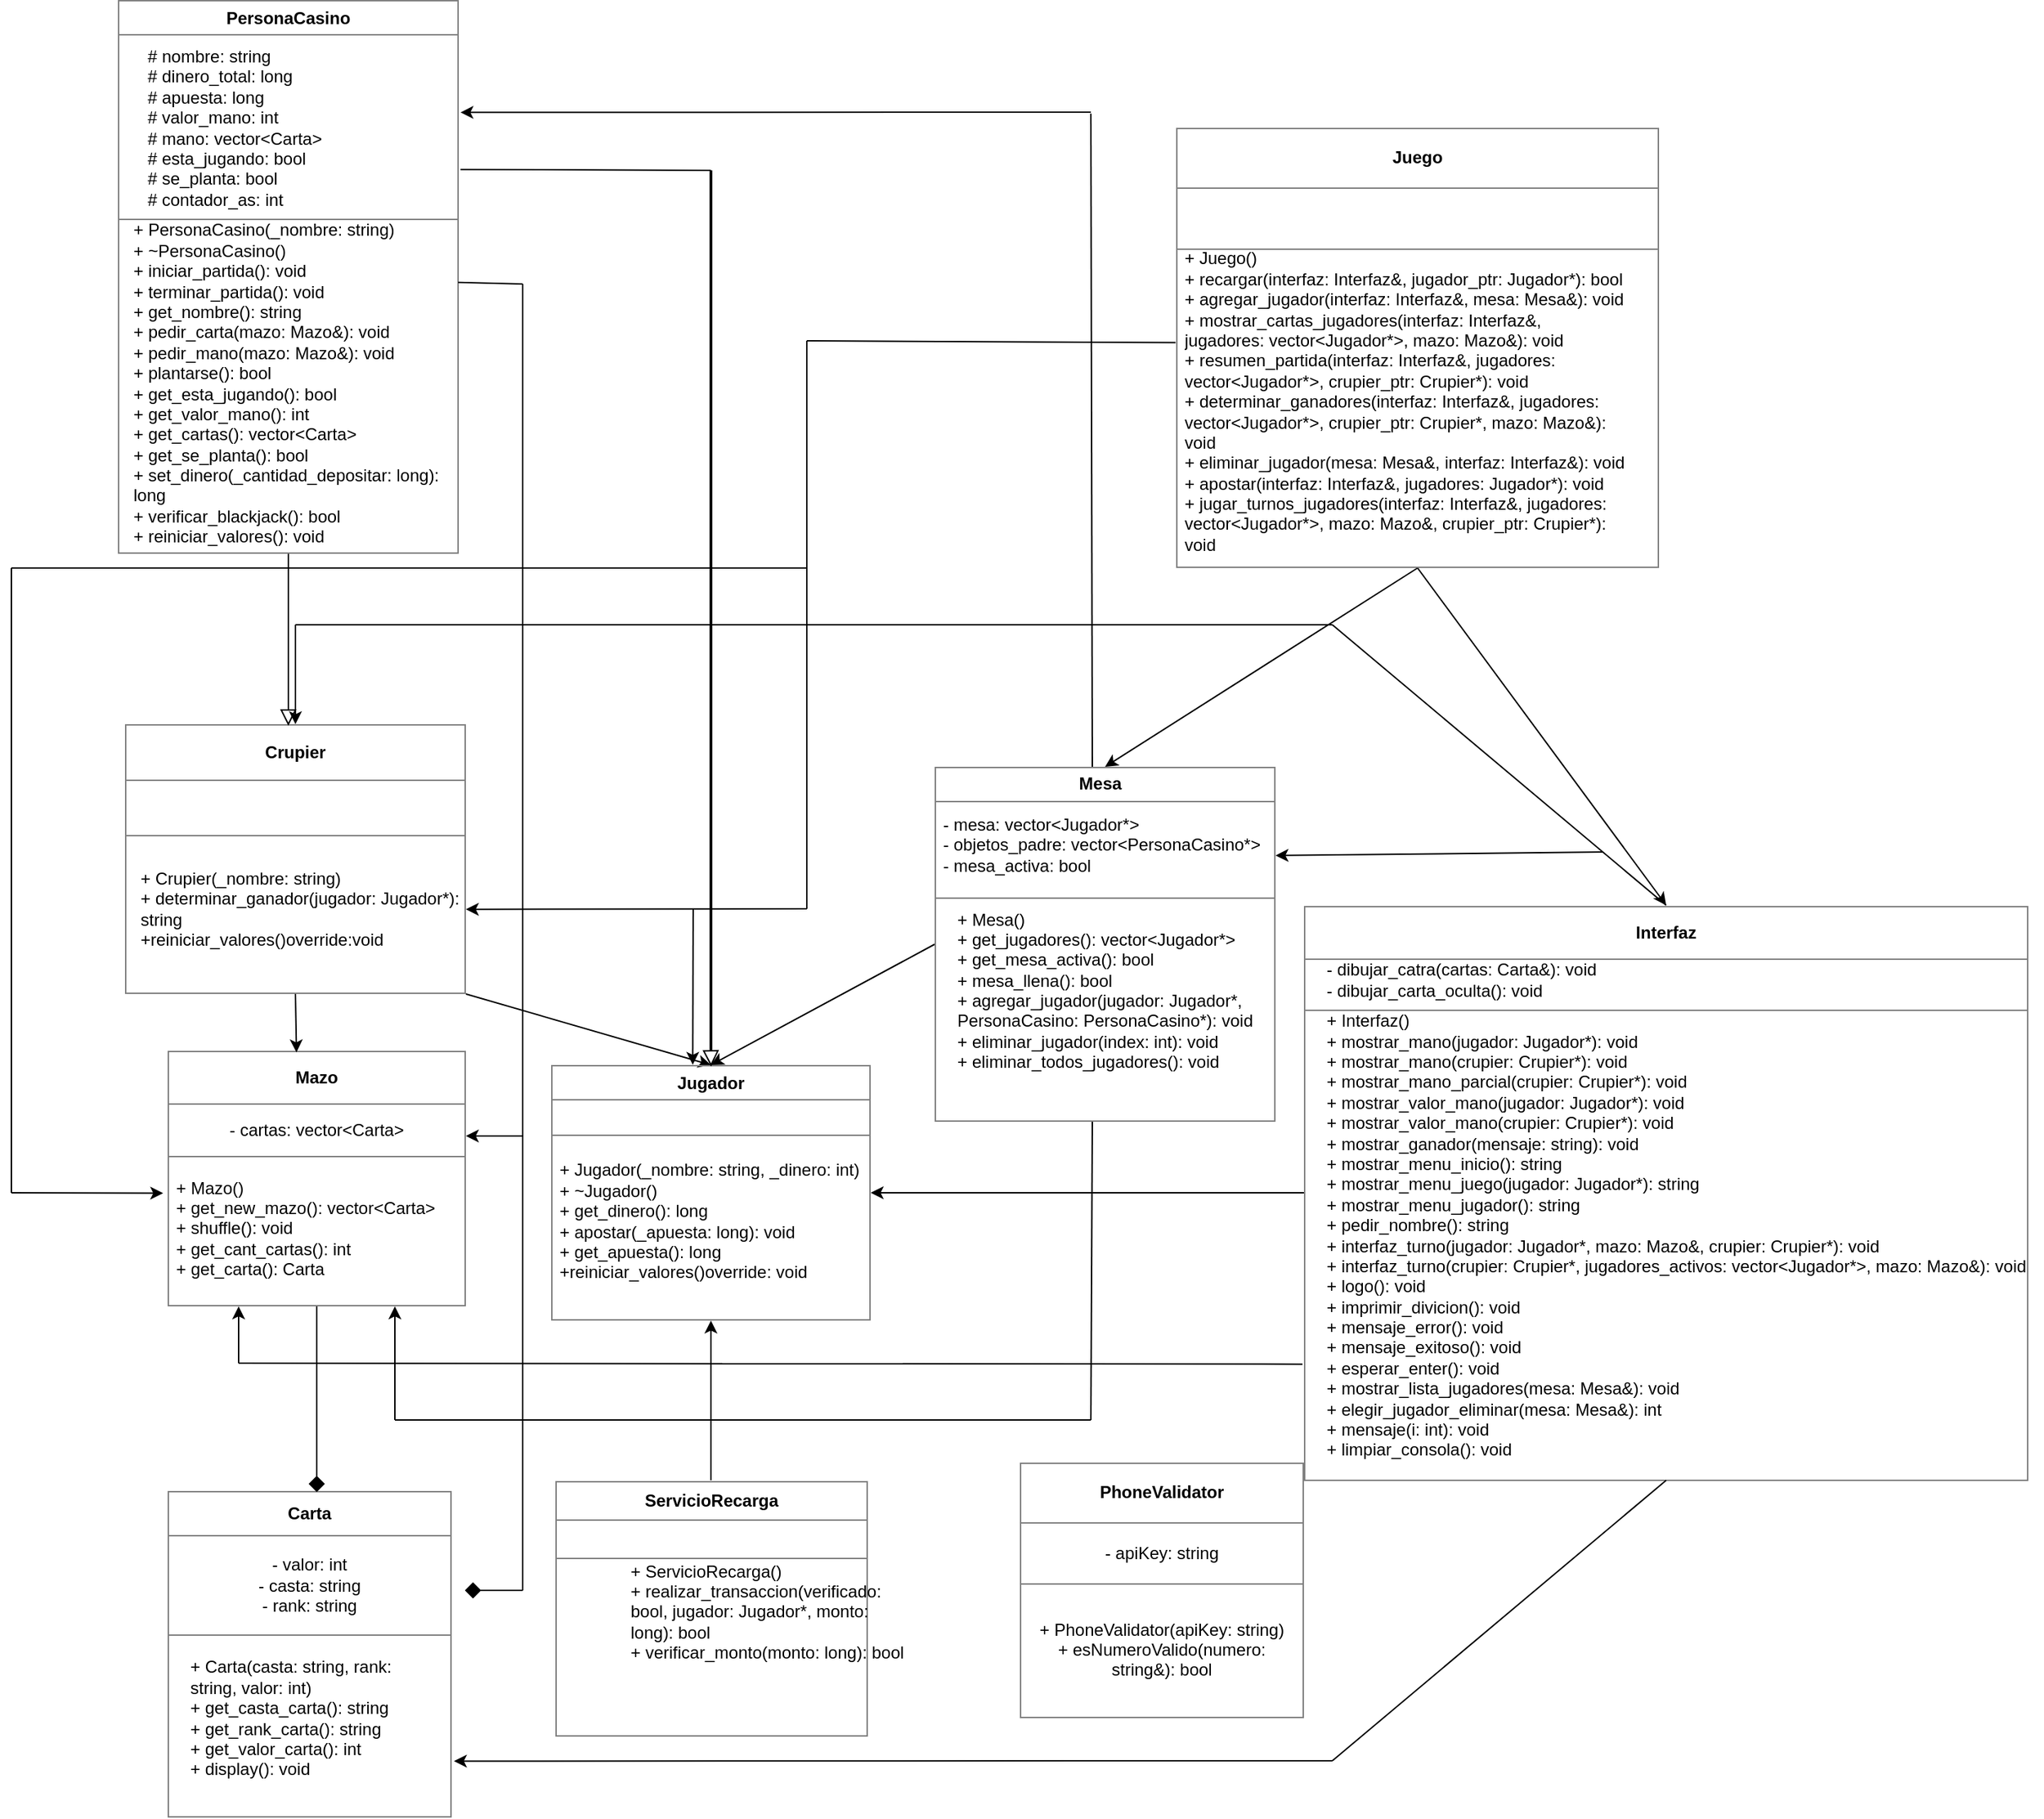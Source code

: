 <mxfile>
    <diagram id="LjLzyObblzONbOgzryKc" name="Page-1">
        <mxGraphModel dx="1521" dy="1514" grid="1" gridSize="10" guides="1" tooltips="1" connect="1" arrows="1" fold="1" page="1" pageScale="1" pageWidth="850" pageHeight="1100" math="0" shadow="0">
            <root>
                <mxCell id="0"/>
                <mxCell id="1" parent="0"/>
                <mxCell id="11" style="edgeStyle=none;html=1;exitX=1;exitY=1;exitDx=0;exitDy=0;entryX=0.5;entryY=0;entryDx=0;entryDy=0;" parent="1" source="2" target="9" edge="1">
                    <mxGeometry relative="1" as="geometry"/>
                </mxCell>
                <mxCell id="2" value="&lt;table border=&quot;1&quot; width=&quot;100%&quot; height=&quot;100%&quot; cellpadding=&quot;4&quot; style=&quot;width:100%;height:100%;border-collapse:collapse;&quot;&gt;&lt;tbody&gt;&lt;tr&gt;&lt;th align=&quot;center&quot;&gt;Crupier&lt;/th&gt;&lt;/tr&gt;&lt;tr&gt;&lt;td align=&quot;center&quot;&gt;&lt;br&gt;&lt;/td&gt;&lt;/tr&gt;&lt;tr&gt;&lt;td align=&quot;center&quot;&gt;&lt;br&gt;&lt;br&gt;&lt;br&gt;&lt;br&gt;&lt;/td&gt;&lt;/tr&gt;&lt;/tbody&gt;&lt;/table&gt;" style="text;html=1;whiteSpace=wrap;strokeColor=none;fillColor=none;overflow=fill;" parent="1" vertex="1">
                    <mxGeometry y="310" width="240" height="190" as="geometry"/>
                </mxCell>
                <mxCell id="3" value="&lt;table border=&quot;1&quot; width=&quot;100%&quot; height=&quot;100%&quot; cellpadding=&quot;4&quot; style=&quot;width:100%;height:100%;border-collapse:collapse;&quot;&gt;&lt;tbody&gt;&lt;tr&gt;&lt;th align=&quot;center&quot;&gt;PersonaCasino&lt;/th&gt;&lt;/tr&gt;&lt;tr&gt;&lt;td align=&quot;center&quot;&gt;&lt;br&gt;&lt;br&gt;&lt;br&gt;&lt;br&gt;&lt;br&gt;&lt;br&gt;&lt;br&gt;&lt;br&gt;&lt;/td&gt;&lt;/tr&gt;&lt;tr&gt;&lt;td align=&quot;center&quot;&gt;&lt;br&gt;&lt;br&gt;&lt;br&gt;&lt;br&gt;&lt;br&gt;&lt;br&gt;&lt;br&gt;&lt;br&gt;&lt;br&gt;&lt;br&gt;&lt;br&gt;&lt;br&gt;&lt;br&gt;&lt;br&gt;&lt;br&gt;&lt;/td&gt;&lt;/tr&gt;&lt;/tbody&gt;&lt;/table&gt;" style="text;html=1;whiteSpace=wrap;strokeColor=none;fillColor=none;overflow=fill;" parent="1" vertex="1">
                    <mxGeometry x="-5" y="-200" width="240" height="390" as="geometry"/>
                </mxCell>
                <mxCell id="4" value="" style="triangle;whiteSpace=wrap;html=1;rotation=90;" parent="1" vertex="1">
                    <mxGeometry x="110" y="300" width="10" height="10" as="geometry"/>
                </mxCell>
                <mxCell id="6" value="" style="endArrow=none;html=1;exitX=0;exitY=0.5;exitDx=0;exitDy=0;entryX=0.5;entryY=1;entryDx=0;entryDy=0;" parent="1" source="4" target="3" edge="1">
                    <mxGeometry width="50" height="50" relative="1" as="geometry">
                        <mxPoint x="380" y="390" as="sourcePoint"/>
                        <mxPoint x="430" y="340" as="targetPoint"/>
                    </mxGeometry>
                </mxCell>
                <mxCell id="7" value="&lt;table border=&quot;1&quot; width=&quot;100%&quot; height=&quot;100%&quot; cellpadding=&quot;4&quot; style=&quot;width:100%;height:100%;border-collapse:collapse;&quot;&gt;&lt;tbody&gt;&lt;tr&gt;&lt;th align=&quot;center&quot;&gt;Mazo&lt;/th&gt;&lt;/tr&gt;&lt;tr&gt;&lt;td align=&quot;center&quot;&gt;- cartas: vector&amp;lt;Carta&amp;gt;&lt;/td&gt;&lt;/tr&gt;&lt;tr&gt;&lt;td align=&quot;center&quot;&gt;&lt;br&gt;&lt;br&gt;&lt;br&gt;&lt;br&gt;&lt;/td&gt;&lt;/tr&gt;&lt;/tbody&gt;&lt;/table&gt;" style="text;html=1;whiteSpace=wrap;strokeColor=none;fillColor=none;overflow=fill;" parent="1" vertex="1">
                    <mxGeometry x="30" y="540" width="210" height="180" as="geometry"/>
                </mxCell>
                <mxCell id="8" style="edgeStyle=none;html=1;exitX=0.5;exitY=1;exitDx=0;exitDy=0;entryX=0.432;entryY=0.006;entryDx=0;entryDy=0;entryPerimeter=0;" parent="1" source="2" target="7" edge="1">
                    <mxGeometry relative="1" as="geometry"/>
                </mxCell>
                <mxCell id="9" value="&lt;table border=&quot;1&quot; width=&quot;100%&quot; height=&quot;100%&quot; cellpadding=&quot;4&quot; style=&quot;width:100%;height:100%;border-collapse:collapse;&quot;&gt;&lt;tbody&gt;&lt;tr&gt;&lt;th align=&quot;center&quot;&gt;Jugador&lt;/th&gt;&lt;/tr&gt;&lt;tr&gt;&lt;td align=&quot;center&quot;&gt;&lt;br&gt;&lt;/td&gt;&lt;/tr&gt;&lt;tr&gt;&lt;td align=&quot;center&quot;&gt;&lt;br&gt;&lt;br&gt;&lt;br&gt;&lt;br&gt;&lt;br&gt;&lt;br&gt;&lt;br&gt;&lt;br&gt;&lt;/td&gt;&lt;/tr&gt;&lt;/tbody&gt;&lt;/table&gt;" style="text;html=1;whiteSpace=wrap;strokeColor=none;fillColor=none;overflow=fill;" parent="1" vertex="1">
                    <mxGeometry x="300" y="550" width="225" height="180" as="geometry"/>
                </mxCell>
                <mxCell id="12" value="" style="triangle;whiteSpace=wrap;html=1;rotation=89;" parent="1" vertex="1">
                    <mxGeometry x="407.5" y="540" width="10" height="10" as="geometry"/>
                </mxCell>
                <mxCell id="13" value="" style="line;strokeWidth=2;direction=south;html=1;" parent="1" vertex="1">
                    <mxGeometry x="407.5" y="-80" width="10" height="620" as="geometry"/>
                </mxCell>
                <mxCell id="14" value="&lt;table border=&quot;1&quot; width=&quot;100%&quot; height=&quot;100%&quot; cellpadding=&quot;4&quot; style=&quot;width:100%;height:100%;border-collapse:collapse;&quot;&gt;&lt;tbody&gt;&lt;tr&gt;&lt;th align=&quot;center&quot;&gt;Carta&lt;/th&gt;&lt;/tr&gt;&lt;tr&gt;&lt;td align=&quot;center&quot;&gt;- valor: int&lt;br&gt;- casta: string&lt;br&gt;- rank: string&lt;/td&gt;&lt;/tr&gt;&lt;tr&gt;&lt;td align=&quot;center&quot;&gt;&lt;br&gt;&lt;br&gt;&lt;br&gt;&lt;br&gt;&lt;br&gt;&lt;br&gt;&lt;/td&gt;&lt;/tr&gt;&lt;/tbody&gt;&lt;/table&gt;" style="text;html=1;whiteSpace=wrap;strokeColor=none;fillColor=none;overflow=fill;" parent="1" vertex="1">
                    <mxGeometry x="30" y="850" width="200" height="230" as="geometry"/>
                </mxCell>
                <mxCell id="15" value="" style="rhombus;whiteSpace=wrap;html=1;fillColor=#000000;strokeColor=light-dark(#000000, #ffc5c5);fontColor=#ffffff;" parent="1" vertex="1">
                    <mxGeometry x="130" y="840" width="10" height="10" as="geometry"/>
                </mxCell>
                <mxCell id="16" value="" style="endArrow=none;html=1;entryX=0.5;entryY=1;entryDx=0;entryDy=0;exitX=0.5;exitY=0;exitDx=0;exitDy=0;" parent="1" source="15" target="7" edge="1">
                    <mxGeometry width="50" height="50" relative="1" as="geometry">
                        <mxPoint x="135" y="830" as="sourcePoint"/>
                        <mxPoint x="180" y="740" as="targetPoint"/>
                    </mxGeometry>
                </mxCell>
                <mxCell id="21" style="edgeStyle=none;html=1;exitX=0;exitY=0.5;exitDx=0;exitDy=0;entryX=0.5;entryY=0;entryDx=0;entryDy=0;" parent="1" source="17" target="9" edge="1">
                    <mxGeometry relative="1" as="geometry"/>
                </mxCell>
                <mxCell id="17" value="&lt;table border=&quot;1&quot; width=&quot;100%&quot; height=&quot;100%&quot; cellpadding=&quot;4&quot; style=&quot;width:100%;height:100%;border-collapse:collapse;&quot;&gt;&lt;tbody&gt;&lt;tr&gt;&lt;th align=&quot;center&quot;&gt;Mesa&amp;nbsp;&amp;nbsp;&lt;/th&gt;&lt;/tr&gt;&lt;tr&gt;&lt;td align=&quot;center&quot;&gt;&lt;br&gt;&lt;br&gt;&lt;br&gt;&lt;br&gt;&lt;/td&gt;&lt;/tr&gt;&lt;tr&gt;&lt;td align=&quot;center&quot;&gt;&lt;br&gt;&lt;br&gt;&lt;br&gt;&lt;br&gt;&lt;br&gt;&lt;br&gt;&lt;br&gt;&lt;br&gt;&lt;br&gt;&lt;br&gt;&lt;/td&gt;&lt;/tr&gt;&lt;/tbody&gt;&lt;/table&gt;" style="text;html=1;whiteSpace=wrap;strokeColor=none;fillColor=none;overflow=fill;" parent="1" vertex="1">
                    <mxGeometry x="570" y="340" width="240" height="250" as="geometry"/>
                </mxCell>
                <mxCell id="23" value="" style="endArrow=none;html=1;" parent="1" edge="1">
                    <mxGeometry width="50" height="50" relative="1" as="geometry">
                        <mxPoint x="680" y="800" as="sourcePoint"/>
                        <mxPoint x="681" y="590" as="targetPoint"/>
                    </mxGeometry>
                </mxCell>
                <mxCell id="25" value="" style="endArrow=none;html=1;" parent="1" edge="1">
                    <mxGeometry width="50" height="50" relative="1" as="geometry">
                        <mxPoint x="190" y="800" as="sourcePoint"/>
                        <mxPoint x="680" y="800" as="targetPoint"/>
                    </mxGeometry>
                </mxCell>
                <mxCell id="26" value="" style="endArrow=classic;html=1;entryX=0.75;entryY=1;entryDx=0;entryDy=0;" parent="1" edge="1">
                    <mxGeometry width="50" height="50" relative="1" as="geometry">
                        <mxPoint x="190" y="800" as="sourcePoint"/>
                        <mxPoint x="190" y="720.0" as="targetPoint"/>
                    </mxGeometry>
                </mxCell>
                <mxCell id="27" value="" style="rhombus;whiteSpace=wrap;html=1;fillColor=#000000;strokeColor=light-dark(#000000, #ffc5c5);fontColor=#ffffff;" parent="1" vertex="1">
                    <mxGeometry x="240" y="915" width="10" height="10" as="geometry"/>
                </mxCell>
                <mxCell id="28" value="" style="endArrow=none;html=1;" parent="1" edge="1">
                    <mxGeometry width="50" height="50" relative="1" as="geometry">
                        <mxPoint x="280" y="920" as="sourcePoint"/>
                        <mxPoint x="280" as="targetPoint"/>
                    </mxGeometry>
                </mxCell>
                <mxCell id="29" value="" style="endArrow=none;html=1;exitX=1;exitY=0.5;exitDx=0;exitDy=0;" parent="1" source="27" edge="1">
                    <mxGeometry width="50" height="50" relative="1" as="geometry">
                        <mxPoint x="260" y="870" as="sourcePoint"/>
                        <mxPoint x="280" y="920" as="targetPoint"/>
                    </mxGeometry>
                </mxCell>
                <mxCell id="31" value="" style="endArrow=classic;html=1;entryX=1;entryY=0.333;entryDx=0;entryDy=0;entryPerimeter=0;" parent="1" target="7" edge="1">
                    <mxGeometry width="50" height="50" relative="1" as="geometry">
                        <mxPoint x="280" y="600" as="sourcePoint"/>
                        <mxPoint x="270" y="580" as="targetPoint"/>
                    </mxGeometry>
                </mxCell>
                <mxCell id="41" style="edgeStyle=none;html=1;exitX=0.5;exitY=0;exitDx=0;exitDy=0;entryX=0.5;entryY=1;entryDx=0;entryDy=0;" parent="1" source="32" target="9" edge="1">
                    <mxGeometry relative="1" as="geometry"/>
                </mxCell>
                <mxCell id="32" value="&lt;table border=&quot;1&quot; width=&quot;100%&quot; height=&quot;100%&quot; cellpadding=&quot;4&quot; style=&quot;width:100%;height:100%;border-collapse:collapse;&quot;&gt;&lt;tbody&gt;&lt;tr&gt;&lt;th align=&quot;center&quot;&gt;ServicioRecarga&lt;/th&gt;&lt;/tr&gt;&lt;tr&gt;&lt;td align=&quot;center&quot;&gt;&lt;br&gt;&lt;/td&gt;&lt;/tr&gt;&lt;tr&gt;&lt;td align=&quot;center&quot;&gt;&lt;br&gt;&lt;br&gt;&lt;br&gt;&lt;br&gt;&lt;br&gt;&lt;br&gt;&lt;br&gt;&lt;/td&gt;&lt;/tr&gt;&lt;/tbody&gt;&lt;/table&gt;" style="text;html=1;whiteSpace=wrap;strokeColor=none;fillColor=none;overflow=fill;" parent="1" vertex="1">
                    <mxGeometry x="302.5" y="842.5" width="220" height="180" as="geometry"/>
                </mxCell>
                <mxCell id="33" value="&lt;table border=&quot;1&quot; width=&quot;100%&quot; height=&quot;100%&quot; cellpadding=&quot;4&quot; style=&quot;width:100%;height:100%;border-collapse:collapse;&quot;&gt;&lt;tbody&gt;&lt;tr&gt;&lt;th align=&quot;center&quot;&gt;PhoneValidator&lt;/th&gt;&lt;/tr&gt;&lt;tr&gt;&lt;td align=&quot;center&quot;&gt;- apiKey: string&lt;/td&gt;&lt;/tr&gt;&lt;tr&gt;&lt;td align=&quot;center&quot;&gt;+ PhoneValidator(apiKey: string)&lt;br&gt;+ esNumeroValido(numero: string&amp;amp;): bool&lt;/td&gt;&lt;/tr&gt;&lt;/tbody&gt;&lt;/table&gt;" style="text;html=1;whiteSpace=wrap;strokeColor=none;fillColor=none;overflow=fill;" parent="1" vertex="1">
                    <mxGeometry x="630" y="830" width="200" height="180" as="geometry"/>
                </mxCell>
                <mxCell id="45" value="&lt;div&gt;&lt;font color=&quot;#000000&quot;&gt;+ Carta(casta: string, rank: string, valor: int)&lt;/font&gt;&lt;/div&gt;&lt;div&gt;&lt;font color=&quot;#000000&quot;&gt;+ get_casta_carta(): string&lt;/font&gt;&lt;/div&gt;&lt;div&gt;&lt;font color=&quot;#000000&quot;&gt;+ get_rank_carta(): string&lt;/font&gt;&lt;/div&gt;&lt;div&gt;&lt;font color=&quot;#000000&quot;&gt;+ get_valor_carta(): int&lt;/font&gt;&lt;/div&gt;&lt;div&gt;&lt;font color=&quot;#000000&quot;&gt;+ display(): void&lt;/font&gt;&lt;/div&gt;" style="text;strokeColor=none;fillColor=none;align=left;verticalAlign=middle;spacingLeft=4;spacingRight=4;overflow=hidden;points=[[0,0.5],[1,0.5]];portConstraint=eastwest;rotatable=0;whiteSpace=wrap;html=1;" parent="1" vertex="1">
                    <mxGeometry x="40" y="950" width="180" height="120" as="geometry"/>
                </mxCell>
                <mxCell id="46" value="&lt;div&gt;&lt;font color=&quot;#000000&quot;&gt;+ Crupier(_nombre: string)&lt;/font&gt;&lt;/div&gt;&lt;div&gt;&lt;span style=&quot;background-color: transparent;&quot;&gt;+ determinar_ganador(jugador: Jugador*): string&lt;/span&gt;&lt;/div&gt;&lt;div&gt;+reiniciar_valores()override:void&lt;/div&gt;" style="text;strokeColor=none;fillColor=none;align=left;verticalAlign=middle;spacingLeft=4;spacingRight=4;overflow=hidden;points=[[0,0.5],[1,0.5]];portConstraint=eastwest;rotatable=0;whiteSpace=wrap;html=1;" parent="1" vertex="1">
                    <mxGeometry x="5" y="390" width="260" height="100" as="geometry"/>
                </mxCell>
                <mxCell id="53" style="edgeStyle=none;html=1;exitX=0;exitY=0.5;exitDx=0;exitDy=0;entryX=1;entryY=0.5;entryDx=0;entryDy=0;" parent="1" source="47" target="9" edge="1">
                    <mxGeometry relative="1" as="geometry"/>
                </mxCell>
                <mxCell id="47" value="&lt;table border=&quot;1&quot; width=&quot;100%&quot; height=&quot;100%&quot; cellpadding=&quot;4&quot; style=&quot;width:100%;height:100%;border-collapse:collapse;&quot;&gt;&lt;tbody&gt;&lt;tr&gt;&lt;th align=&quot;center&quot;&gt;Interfaz&lt;/th&gt;&lt;/tr&gt;&lt;tr&gt;&lt;td align=&quot;center&quot;&gt;&lt;br&gt;&lt;/td&gt;&lt;/tr&gt;&lt;tr&gt;&lt;td align=&quot;center&quot;&gt;&lt;br&gt;&lt;br&gt;&lt;br&gt;&lt;br&gt;&lt;br&gt;&lt;br&gt;&lt;br&gt;&lt;br&gt;&lt;br&gt;&lt;br&gt;&lt;br&gt;&lt;br&gt;&lt;br&gt;&lt;br&gt;&lt;/td&gt;&lt;/tr&gt;&lt;/tbody&gt;&lt;/table&gt;" style="text;html=1;whiteSpace=wrap;strokeColor=none;fillColor=none;overflow=fill;" parent="1" vertex="1">
                    <mxGeometry x="830" y="437.5" width="510" height="405" as="geometry"/>
                </mxCell>
                <mxCell id="48" value="" style="endArrow=none;html=1;entryX=0.5;entryY=1;entryDx=0;entryDy=0;" parent="1" target="47" edge="1">
                    <mxGeometry width="50" height="50" relative="1" as="geometry">
                        <mxPoint x="850" y="1040" as="sourcePoint"/>
                        <mxPoint x="1050" y="760" as="targetPoint"/>
                    </mxGeometry>
                </mxCell>
                <mxCell id="49" value="" style="endArrow=classic;html=1;entryX=1.008;entryY=0.827;entryDx=0;entryDy=0;entryPerimeter=0;" parent="1" target="14" edge="1">
                    <mxGeometry width="50" height="50" relative="1" as="geometry">
                        <mxPoint x="850" y="1040" as="sourcePoint"/>
                        <mxPoint x="260" y="1040" as="targetPoint"/>
                    </mxGeometry>
                </mxCell>
                <mxCell id="50" value="" style="endArrow=none;html=1;entryX=0.5;entryY=0;entryDx=0;entryDy=0;" parent="1" target="47" edge="1">
                    <mxGeometry width="50" height="50" relative="1" as="geometry">
                        <mxPoint x="850" y="240" as="sourcePoint"/>
                        <mxPoint x="530" y="510" as="targetPoint"/>
                    </mxGeometry>
                </mxCell>
                <mxCell id="51" value="" style="endArrow=none;html=1;" parent="1" edge="1">
                    <mxGeometry width="50" height="50" relative="1" as="geometry">
                        <mxPoint x="120" y="240" as="sourcePoint"/>
                        <mxPoint x="850" y="240" as="targetPoint"/>
                    </mxGeometry>
                </mxCell>
                <mxCell id="52" value="" style="endArrow=classic;html=1;entryX=0.5;entryY=0;entryDx=0;entryDy=0;" parent="1" target="2" edge="1">
                    <mxGeometry width="50" height="50" relative="1" as="geometry">
                        <mxPoint x="120" y="240" as="sourcePoint"/>
                        <mxPoint x="530" y="510" as="targetPoint"/>
                    </mxGeometry>
                </mxCell>
                <mxCell id="54" value="" style="endArrow=none;html=1;entryX=-0.002;entryY=0.798;entryDx=0;entryDy=0;entryPerimeter=0;" parent="1" target="47" edge="1">
                    <mxGeometry width="50" height="50" relative="1" as="geometry">
                        <mxPoint x="80" y="760" as="sourcePoint"/>
                        <mxPoint x="820" y="760" as="targetPoint"/>
                    </mxGeometry>
                </mxCell>
                <mxCell id="55" value="" style="endArrow=classic;html=1;" parent="1" edge="1">
                    <mxGeometry width="50" height="50" relative="1" as="geometry">
                        <mxPoint x="80" y="760" as="sourcePoint"/>
                        <mxPoint x="80" y="720" as="targetPoint"/>
                    </mxGeometry>
                </mxCell>
                <mxCell id="56" value="" style="endArrow=classic;html=1;entryX=1;entryY=0.25;entryDx=0;entryDy=0;" parent="1" target="17" edge="1">
                    <mxGeometry width="50" height="50" relative="1" as="geometry">
                        <mxPoint x="1040" y="400" as="sourcePoint"/>
                        <mxPoint x="850" y="400" as="targetPoint"/>
                        <Array as="points"/>
                    </mxGeometry>
                </mxCell>
                <mxCell id="57" value="&lt;div&gt;&lt;font color=&quot;#000000&quot;&gt;- dibujar_catra(cartas: Carta&amp;amp;): void&lt;/font&gt;&lt;/div&gt;&lt;div&gt;&lt;font color=&quot;#000000&quot;&gt;- dibujar_carta_oculta(): void&lt;/font&gt;&lt;/div&gt;" style="text;strokeColor=none;fillColor=none;align=left;verticalAlign=middle;spacingLeft=4;spacingRight=4;overflow=hidden;points=[[0,0.5],[1,0.5]];portConstraint=eastwest;rotatable=0;whiteSpace=wrap;html=1;" parent="1" vertex="1">
                    <mxGeometry x="840" y="460" width="210" height="60" as="geometry"/>
                </mxCell>
                <mxCell id="59" value="&lt;div&gt;&lt;font color=&quot;#000000&quot;&gt;+ Interfaz()&lt;/font&gt;&lt;/div&gt;&lt;div&gt;&lt;font color=&quot;#000000&quot;&gt;+ mostrar_mano(jugador: Jugador*): void&lt;/font&gt;&lt;/div&gt;&lt;div&gt;&lt;font color=&quot;#000000&quot;&gt;+ mostrar_mano(crupier: Crupier*): void&lt;/font&gt;&lt;/div&gt;&lt;div&gt;&lt;font color=&quot;#000000&quot;&gt;+ mostrar_mano_parcial(crupier: Crupier*): void&lt;/font&gt;&lt;/div&gt;&lt;div&gt;&lt;font color=&quot;#000000&quot;&gt;+ mostrar_valor_mano(jugador: Jugador*): void&lt;/font&gt;&lt;/div&gt;&lt;div&gt;&lt;font color=&quot;#000000&quot;&gt;+ mostrar_valor_mano(crupier: Crupier*): void&lt;/font&gt;&lt;/div&gt;&lt;div&gt;&lt;font color=&quot;#000000&quot;&gt;+ mostrar_ganador(mensaje: string): void&lt;/font&gt;&lt;/div&gt;&lt;div&gt;&lt;font color=&quot;#000000&quot;&gt;+ mostrar_menu_inicio(): string&lt;/font&gt;&lt;/div&gt;&lt;div&gt;&lt;font color=&quot;#000000&quot;&gt;+ mostrar_menu_juego(jugador: Jugador*): string&lt;/font&gt;&lt;/div&gt;&lt;div&gt;&lt;font color=&quot;#000000&quot;&gt;+ mostrar_menu_jugador(): string&lt;/font&gt;&lt;/div&gt;&lt;div&gt;&lt;font color=&quot;#000000&quot;&gt;+ pedir_nombre(): string&lt;/font&gt;&lt;/div&gt;&lt;div&gt;&lt;font color=&quot;#000000&quot;&gt;+ interfaz_turno(jugador: Jugador*, mazo: Mazo&amp;amp;, crupier: Crupier*): void&lt;/font&gt;&lt;/div&gt;&lt;div&gt;&lt;font color=&quot;#000000&quot;&gt;+ interfaz_turno(crupier: Crupier*, jugadores_activos: vector&amp;lt;Jugador*&amp;gt;, mazo: Mazo&amp;amp;): void&lt;/font&gt;&lt;/div&gt;&lt;div&gt;&lt;font color=&quot;#000000&quot;&gt;+ logo(): void&lt;/font&gt;&lt;/div&gt;&lt;div&gt;&lt;font color=&quot;#000000&quot;&gt;+ imprimir_divicion(): void&lt;/font&gt;&lt;/div&gt;&lt;div&gt;&lt;font color=&quot;#000000&quot;&gt;+ mensaje_error(): void&lt;/font&gt;&lt;/div&gt;&lt;div&gt;&lt;font color=&quot;#000000&quot;&gt;+ mensaje_exitoso(): void&lt;/font&gt;&lt;/div&gt;&lt;div&gt;&lt;font color=&quot;#000000&quot;&gt;+ esperar_enter(): void&lt;/font&gt;&lt;/div&gt;&lt;div&gt;&lt;font color=&quot;#000000&quot;&gt;+ mostrar_lista_jugadores(mesa: Mesa&amp;amp;): void&lt;/font&gt;&lt;/div&gt;&lt;div&gt;&lt;font color=&quot;#000000&quot;&gt;+ elegir_jugador_eliminar(mesa: Mesa&amp;amp;): int&lt;/font&gt;&lt;/div&gt;&lt;div&gt;&lt;font color=&quot;#000000&quot;&gt;+ mensaje(i: int): void&lt;/font&gt;&lt;/div&gt;&lt;div&gt;&lt;font color=&quot;#000000&quot;&gt;+ limpiar_consola(): void&lt;/font&gt;&lt;/div&gt;" style="text;strokeColor=none;fillColor=none;align=left;verticalAlign=middle;spacingLeft=4;spacingRight=4;overflow=hidden;points=[[0,0.5],[1,0.5]];portConstraint=eastwest;rotatable=0;whiteSpace=wrap;html=1;" parent="1" vertex="1">
                    <mxGeometry x="840" y="450" width="510" height="440" as="geometry"/>
                </mxCell>
                <mxCell id="63" value="&lt;div&gt;&lt;font color=&quot;#000000&quot;&gt;+ Jugador(_nombre: string, _dinero: int)&lt;/font&gt;&lt;/div&gt;&lt;div&gt;&lt;font color=&quot;#000000&quot;&gt;+ ~Jugador()&lt;/font&gt;&lt;/div&gt;&lt;div&gt;&lt;font color=&quot;#000000&quot;&gt;+ get_dinero(): long&lt;/font&gt;&lt;/div&gt;&lt;div&gt;&lt;font color=&quot;#000000&quot;&gt;+ apostar(_apuesta: long): void&lt;/font&gt;&lt;/div&gt;&lt;div&gt;&lt;font color=&quot;#000000&quot;&gt;+ get_apuesta(): long&lt;/font&gt;&lt;/div&gt;&lt;div&gt;&lt;font color=&quot;#000000&quot;&gt;+reiniciar_valores()override: void&lt;/font&gt;&lt;/div&gt;" style="text;strokeColor=none;fillColor=none;align=left;verticalAlign=middle;spacingLeft=4;spacingRight=4;overflow=hidden;points=[[0,0.5],[1,0.5]];portConstraint=eastwest;rotatable=0;whiteSpace=wrap;html=1;" parent="1" vertex="1">
                    <mxGeometry x="300" y="590" width="230" height="140" as="geometry"/>
                </mxCell>
                <mxCell id="66" value="&lt;div&gt;&lt;font color=&quot;#000000&quot;&gt;+ Mazo()&lt;/font&gt;&lt;/div&gt;&lt;div&gt;&lt;font color=&quot;#000000&quot;&gt;+ get_new_mazo(): vector&amp;lt;Carta&amp;gt;&lt;/font&gt;&lt;/div&gt;&lt;div&gt;&lt;font color=&quot;#000000&quot;&gt;+ shuffle(): void&lt;/font&gt;&lt;/div&gt;&lt;div&gt;&lt;font color=&quot;#000000&quot;&gt;+ get_cant_cartas(): int&lt;/font&gt;&lt;/div&gt;&lt;div&gt;&lt;font color=&quot;#000000&quot;&gt;+ get_carta(): Carta&lt;/font&gt;&lt;/div&gt;" style="text;strokeColor=none;fillColor=none;align=left;verticalAlign=middle;spacingLeft=4;spacingRight=4;overflow=hidden;points=[[0,0.5],[1,0.5]];portConstraint=eastwest;rotatable=0;whiteSpace=wrap;html=1;" parent="1" vertex="1">
                    <mxGeometry x="30" y="620" width="210" height="90" as="geometry"/>
                </mxCell>
                <mxCell id="69" value="&lt;div&gt;&lt;font color=&quot;#000000&quot;&gt;- mesa: vector&amp;lt;Jugador*&amp;gt;&lt;/font&gt;&lt;/div&gt;&lt;div&gt;&lt;font color=&quot;#000000&quot;&gt;- objetos_padre: vector&amp;lt;PersonaCasino*&amp;gt;&lt;/font&gt;&lt;/div&gt;&lt;div&gt;&lt;font color=&quot;#000000&quot;&gt;- mesa_activa: bool&lt;/font&gt;&lt;/div&gt;" style="text;strokeColor=none;fillColor=none;align=left;verticalAlign=middle;spacingLeft=4;spacingRight=4;overflow=hidden;points=[[0,0.5],[1,0.5]];portConstraint=eastwest;rotatable=0;whiteSpace=wrap;html=1;" parent="1" vertex="1">
                    <mxGeometry x="570" y="370" width="270" height="50" as="geometry"/>
                </mxCell>
                <mxCell id="70" value="&lt;div&gt;&lt;font color=&quot;#000000&quot;&gt;+ Mesa()&lt;/font&gt;&lt;/div&gt;&lt;div&gt;&lt;font color=&quot;#000000&quot;&gt;+ get_jugadores(): vector&amp;lt;Jugador*&amp;gt;&lt;/font&gt;&lt;/div&gt;&lt;div&gt;&lt;font color=&quot;#000000&quot;&gt;+ get_mesa_activa(): bool&lt;/font&gt;&lt;/div&gt;&lt;div&gt;&lt;font color=&quot;#000000&quot;&gt;+ mesa_llena(): bool&lt;/font&gt;&lt;/div&gt;&lt;div&gt;&lt;font color=&quot;#000000&quot;&gt;+ agregar_jugador(jugador: Jugador*, PersonaCasino: PersonaCasino*): void&lt;/font&gt;&lt;/div&gt;&lt;div&gt;&lt;font color=&quot;#000000&quot;&gt;+ eliminar_jugador(index: int): void&lt;/font&gt;&lt;/div&gt;&lt;div&gt;&lt;font color=&quot;#000000&quot;&gt;+ eliminar_todos_jugadores(): void&lt;/font&gt;&lt;/div&gt;&lt;div&gt;&lt;br&gt;&lt;/div&gt;" style="text;strokeColor=none;fillColor=none;align=left;verticalAlign=middle;spacingLeft=4;spacingRight=4;overflow=hidden;points=[[0,0.5],[1,0.5]];portConstraint=eastwest;rotatable=0;whiteSpace=wrap;html=1;" parent="1" vertex="1">
                    <mxGeometry x="580" y="437.5" width="250" height="130" as="geometry"/>
                </mxCell>
                <mxCell id="74" value="&lt;div&gt;&lt;font color=&quot;#000000&quot;&gt;# nombre: string&lt;/font&gt;&lt;/div&gt;&lt;div&gt;&lt;font color=&quot;#000000&quot;&gt;# dinero_total: long&lt;/font&gt;&lt;/div&gt;&lt;div&gt;&lt;font color=&quot;#000000&quot;&gt;# apuesta: long&lt;/font&gt;&lt;/div&gt;&lt;div&gt;&lt;font color=&quot;#000000&quot;&gt;# valor_mano: int&lt;/font&gt;&lt;/div&gt;&lt;div&gt;&lt;font color=&quot;#000000&quot;&gt;# mano: vector&amp;lt;Carta&amp;gt;&lt;/font&gt;&lt;/div&gt;&lt;div&gt;&lt;font color=&quot;#000000&quot;&gt;# esta_jugando: bool&lt;/font&gt;&lt;/div&gt;&lt;div&gt;&lt;font color=&quot;#000000&quot;&gt;# se_planta: bool&lt;/font&gt;&lt;/div&gt;&lt;div&gt;&lt;font color=&quot;#000000&quot;&gt;# contador_as: int&lt;/font&gt;&lt;/div&gt;" style="text;strokeColor=none;fillColor=none;align=left;verticalAlign=middle;spacingLeft=4;spacingRight=4;overflow=hidden;points=[[0,0.5],[1,0.5]];portConstraint=eastwest;rotatable=0;whiteSpace=wrap;html=1;" parent="1" vertex="1">
                    <mxGeometry x="10" y="-170" width="140" height="120" as="geometry"/>
                </mxCell>
                <mxCell id="75" value="&lt;div&gt;&lt;font color=&quot;#000000&quot;&gt;+ PersonaCasino(_nombre: string)&lt;/font&gt;&lt;/div&gt;&lt;div&gt;&lt;font color=&quot;#000000&quot;&gt;+ ~PersonaCasino()&lt;/font&gt;&lt;/div&gt;&lt;div&gt;&lt;font color=&quot;#000000&quot;&gt;+ iniciar_partida(): void&lt;/font&gt;&lt;/div&gt;&lt;div&gt;&lt;font color=&quot;#000000&quot;&gt;+ terminar_partida(): void&lt;/font&gt;&lt;/div&gt;&lt;div&gt;&lt;font color=&quot;#000000&quot;&gt;+ get_nombre(): string&lt;/font&gt;&lt;/div&gt;&lt;div&gt;&lt;font color=&quot;#000000&quot;&gt;+ pedir_carta(mazo: Mazo&amp;amp;): void&lt;/font&gt;&lt;/div&gt;&lt;div&gt;&lt;font color=&quot;#000000&quot;&gt;+ pedir_mano(mazo: Mazo&amp;amp;): void&lt;/font&gt;&lt;/div&gt;&lt;div&gt;&lt;font color=&quot;#000000&quot;&gt;+ plantarse(): bool&lt;/font&gt;&lt;/div&gt;&lt;div&gt;&lt;font color=&quot;#000000&quot;&gt;+ get_esta_jugando(): bool&lt;/font&gt;&lt;/div&gt;&lt;div&gt;&lt;font color=&quot;#000000&quot;&gt;+ get_valor_mano(): int&lt;/font&gt;&lt;/div&gt;&lt;div&gt;&lt;font color=&quot;#000000&quot;&gt;+ get_cartas(): vector&amp;lt;Carta&amp;gt;&lt;/font&gt;&lt;/div&gt;&lt;div&gt;&lt;font color=&quot;#000000&quot;&gt;+ get_se_planta(): bool&lt;/font&gt;&lt;/div&gt;&lt;div&gt;&lt;font color=&quot;#000000&quot;&gt;+ set_dinero(_cantidad_depositar: long): long&lt;/font&gt;&lt;/div&gt;&lt;div&gt;&lt;font color=&quot;#000000&quot;&gt;+ verificar_blackjack(): bool&lt;/font&gt;&lt;/div&gt;&lt;div&gt;&lt;font color=&quot;#000000&quot;&gt;+ reiniciar_valores(): void&lt;/font&gt;&lt;/div&gt;" style="text;strokeColor=none;fillColor=none;align=left;verticalAlign=middle;spacingLeft=4;spacingRight=4;overflow=hidden;points=[[0,0.5],[1,0.5]];portConstraint=eastwest;rotatable=0;whiteSpace=wrap;html=1;" parent="1" vertex="1">
                    <mxGeometry y="-50" width="240" height="240" as="geometry"/>
                </mxCell>
                <mxCell id="77" value="" style="endArrow=none;html=1;entryX=0;entryY=0.5;entryDx=0;entryDy=0;entryPerimeter=0;exitX=1.005;exitY=0.306;exitDx=0;exitDy=0;exitPerimeter=0;" parent="1" source="3" target="13" edge="1">
                    <mxGeometry width="50" height="50" relative="1" as="geometry">
                        <mxPoint x="460" y="180" as="sourcePoint"/>
                        <mxPoint x="510" y="130" as="targetPoint"/>
                    </mxGeometry>
                </mxCell>
                <mxCell id="79" value="" style="endArrow=none;html=1;" parent="1" edge="1">
                    <mxGeometry width="50" height="50" relative="1" as="geometry">
                        <mxPoint x="680" y="-120" as="sourcePoint"/>
                        <mxPoint x="681" y="340" as="targetPoint"/>
                    </mxGeometry>
                </mxCell>
                <mxCell id="80" value="" style="endArrow=classic;html=1;entryX=1.005;entryY=0.203;entryDx=0;entryDy=0;entryPerimeter=0;" parent="1" target="3" edge="1">
                    <mxGeometry width="50" height="50" relative="1" as="geometry">
                        <mxPoint x="680" y="-121" as="sourcePoint"/>
                        <mxPoint x="510" as="targetPoint"/>
                    </mxGeometry>
                </mxCell>
                <mxCell id="81" value="&lt;div&gt;&lt;font color=&quot;#000000&quot;&gt;+ ServicioRecarga()&lt;/font&gt;&lt;/div&gt;&lt;div&gt;&lt;font color=&quot;#000000&quot;&gt;+ realizar_transaccion(verificado: bool, jugador: Jugador*, monto: long): bool&lt;/font&gt;&lt;/div&gt;&lt;div&gt;&lt;font color=&quot;#000000&quot;&gt;+ verificar_monto(monto: long): bool&lt;/font&gt;&lt;/div&gt;" style="text;strokeColor=none;fillColor=none;align=left;verticalAlign=middle;spacingLeft=4;spacingRight=4;overflow=hidden;points=[[0,0.5],[1,0.5]];portConstraint=eastwest;rotatable=0;whiteSpace=wrap;html=1;" parent="1" vertex="1">
                    <mxGeometry x="350" y="880" width="210" height="110" as="geometry"/>
                </mxCell>
                <mxCell id="82" value="" style="endArrow=none;html=1;exitX=0.998;exitY=0.51;exitDx=0;exitDy=0;exitPerimeter=0;" parent="1" source="3" edge="1">
                    <mxGeometry width="50" height="50" relative="1" as="geometry">
                        <mxPoint x="240" as="sourcePoint"/>
                        <mxPoint x="280" as="targetPoint"/>
                    </mxGeometry>
                </mxCell>
                <mxCell id="85" style="edgeStyle=none;html=1;exitX=0.5;exitY=1;exitDx=0;exitDy=0;entryX=0.5;entryY=0;entryDx=0;entryDy=0;" edge="1" parent="1" source="83" target="17">
                    <mxGeometry relative="1" as="geometry"/>
                </mxCell>
                <mxCell id="86" style="edgeStyle=none;html=1;exitX=0.5;exitY=1;exitDx=0;exitDy=0;entryX=0.5;entryY=0;entryDx=0;entryDy=0;" edge="1" parent="1" source="83" target="47">
                    <mxGeometry relative="1" as="geometry"/>
                </mxCell>
                <mxCell id="83" value="&lt;table border=&quot;1&quot; width=&quot;100%&quot; height=&quot;100%&quot; cellpadding=&quot;4&quot; style=&quot;width:100%;height:100%;border-collapse:collapse;&quot;&gt;&lt;tbody&gt;&lt;tr&gt;&lt;th align=&quot;center&quot;&gt;Juego&lt;/th&gt;&lt;/tr&gt;&lt;tr&gt;&lt;td align=&quot;center&quot;&gt;&lt;br&gt;&lt;/td&gt;&lt;/tr&gt;&lt;tr&gt;&lt;td align=&quot;center&quot;&gt;&lt;br&gt;&lt;br&gt;&lt;br&gt;&lt;br&gt;&lt;br&gt;&lt;br&gt;&lt;br&gt;&lt;br&gt;&lt;/td&gt;&lt;/tr&gt;&lt;/tbody&gt;&lt;/table&gt;" style="text;html=1;whiteSpace=wrap;strokeColor=none;fillColor=none;overflow=fill;" vertex="1" parent="1">
                    <mxGeometry x="740" y="-110" width="340" height="310" as="geometry"/>
                </mxCell>
                <mxCell id="84" value="&lt;div&gt;&lt;span style=&quot;background-color: transparent;&quot;&gt;+ Juego()&lt;/span&gt;&lt;/div&gt;&lt;div&gt;&lt;font color=&quot;#000000&quot;&gt;+ recargar(interfaz: Interfaz&amp;amp;, jugador_ptr: Jugador*): bool&lt;/font&gt;&lt;/div&gt;&lt;div&gt;&lt;font color=&quot;#000000&quot;&gt;+ agregar_jugador(interfaz: Interfaz&amp;amp;, mesa: Mesa&amp;amp;): void&lt;/font&gt;&lt;/div&gt;&lt;div&gt;&lt;font color=&quot;#000000&quot;&gt;+ mostrar_cartas_jugadores(interfaz: Interfaz&amp;amp;, jugadores: vector&amp;lt;Jugador*&amp;gt;, mazo: Mazo&amp;amp;): void&lt;/font&gt;&lt;/div&gt;&lt;div&gt;&lt;font color=&quot;#000000&quot;&gt;+ resumen_partida(interfaz: Interfaz&amp;amp;, jugadores: vector&amp;lt;Jugador*&amp;gt;, crupier_ptr: Crupier*): void&lt;/font&gt;&lt;/div&gt;&lt;div&gt;&lt;font color=&quot;#000000&quot;&gt;+ determinar_ganadores(interfaz: Interfaz&amp;amp;, jugadores: vector&amp;lt;Jugador*&amp;gt;, crupier_ptr: Crupier*, mazo: Mazo&amp;amp;): void&lt;/font&gt;&lt;/div&gt;&lt;div&gt;&lt;font color=&quot;#000000&quot;&gt;+ eliminar_jugador(mesa: Mesa&amp;amp;, interfaz: Interfaz&amp;amp;): void&lt;/font&gt;&lt;/div&gt;&lt;div&gt;&lt;font color=&quot;#000000&quot;&gt;+ apostar(interfaz: Interfaz&amp;amp;, jugadores: Jugador*): void&lt;/font&gt;&lt;/div&gt;&lt;div&gt;&lt;font color=&quot;#000000&quot;&gt;+ jugar_turnos_jugadores(interfaz: Interfaz&amp;amp;, jugadores: vector&amp;lt;Jugador*&amp;gt;, mazo: Mazo&amp;amp;, crupier_ptr: Crupier*): void&lt;/font&gt;&lt;/div&gt;&lt;div&gt;&lt;br&gt;&lt;/div&gt;" style="text;strokeColor=none;fillColor=none;align=left;verticalAlign=middle;spacingLeft=4;spacingRight=4;overflow=hidden;points=[[0,0.5],[1,0.5]];portConstraint=eastwest;rotatable=0;whiteSpace=wrap;html=1;" vertex="1" parent="1">
                    <mxGeometry x="740" y="-30" width="320" height="240" as="geometry"/>
                </mxCell>
                <mxCell id="88" value="" style="endArrow=none;html=1;entryX=-0.001;entryY=0.488;entryDx=0;entryDy=0;entryPerimeter=0;" edge="1" parent="1" target="83">
                    <mxGeometry width="50" height="50" relative="1" as="geometry">
                        <mxPoint x="480" y="40" as="sourcePoint"/>
                        <mxPoint x="530" y="200" as="targetPoint"/>
                    </mxGeometry>
                </mxCell>
                <mxCell id="89" value="" style="endArrow=none;html=1;" edge="1" parent="1">
                    <mxGeometry width="50" height="50" relative="1" as="geometry">
                        <mxPoint x="480" y="440" as="sourcePoint"/>
                        <mxPoint x="480" y="40" as="targetPoint"/>
                    </mxGeometry>
                </mxCell>
                <mxCell id="90" value="" style="endArrow=classic;html=1;entryX=1;entryY=0.686;entryDx=0;entryDy=0;entryPerimeter=0;" edge="1" parent="1" target="2">
                    <mxGeometry width="50" height="50" relative="1" as="geometry">
                        <mxPoint x="480" y="440" as="sourcePoint"/>
                        <mxPoint x="270" y="440" as="targetPoint"/>
                    </mxGeometry>
                </mxCell>
                <mxCell id="91" value="" style="endArrow=classic;html=1;entryX=0.443;entryY=-0.001;entryDx=0;entryDy=0;entryPerimeter=0;" edge="1" parent="1" target="9">
                    <mxGeometry width="50" height="50" relative="1" as="geometry">
                        <mxPoint x="400" y="440" as="sourcePoint"/>
                        <mxPoint x="540" y="460" as="targetPoint"/>
                    </mxGeometry>
                </mxCell>
                <mxCell id="92" value="" style="endArrow=none;html=1;" edge="1" parent="1">
                    <mxGeometry width="50" height="50" relative="1" as="geometry">
                        <mxPoint x="-80" y="200" as="sourcePoint"/>
                        <mxPoint x="480" y="200" as="targetPoint"/>
                    </mxGeometry>
                </mxCell>
                <mxCell id="93" value="" style="endArrow=none;html=1;" edge="1" parent="1">
                    <mxGeometry width="50" height="50" relative="1" as="geometry">
                        <mxPoint x="-80" y="640" as="sourcePoint"/>
                        <mxPoint x="-80" y="200" as="targetPoint"/>
                    </mxGeometry>
                </mxCell>
                <mxCell id="94" value="" style="endArrow=classic;html=1;entryX=-0.015;entryY=0.557;entryDx=0;entryDy=0;entryPerimeter=0;" edge="1" parent="1" target="7">
                    <mxGeometry width="50" height="50" relative="1" as="geometry">
                        <mxPoint x="-80" y="640" as="sourcePoint"/>
                        <mxPoint x="-10" y="600" as="targetPoint"/>
                    </mxGeometry>
                </mxCell>
            </root>
        </mxGraphModel>
    </diagram>
</mxfile>